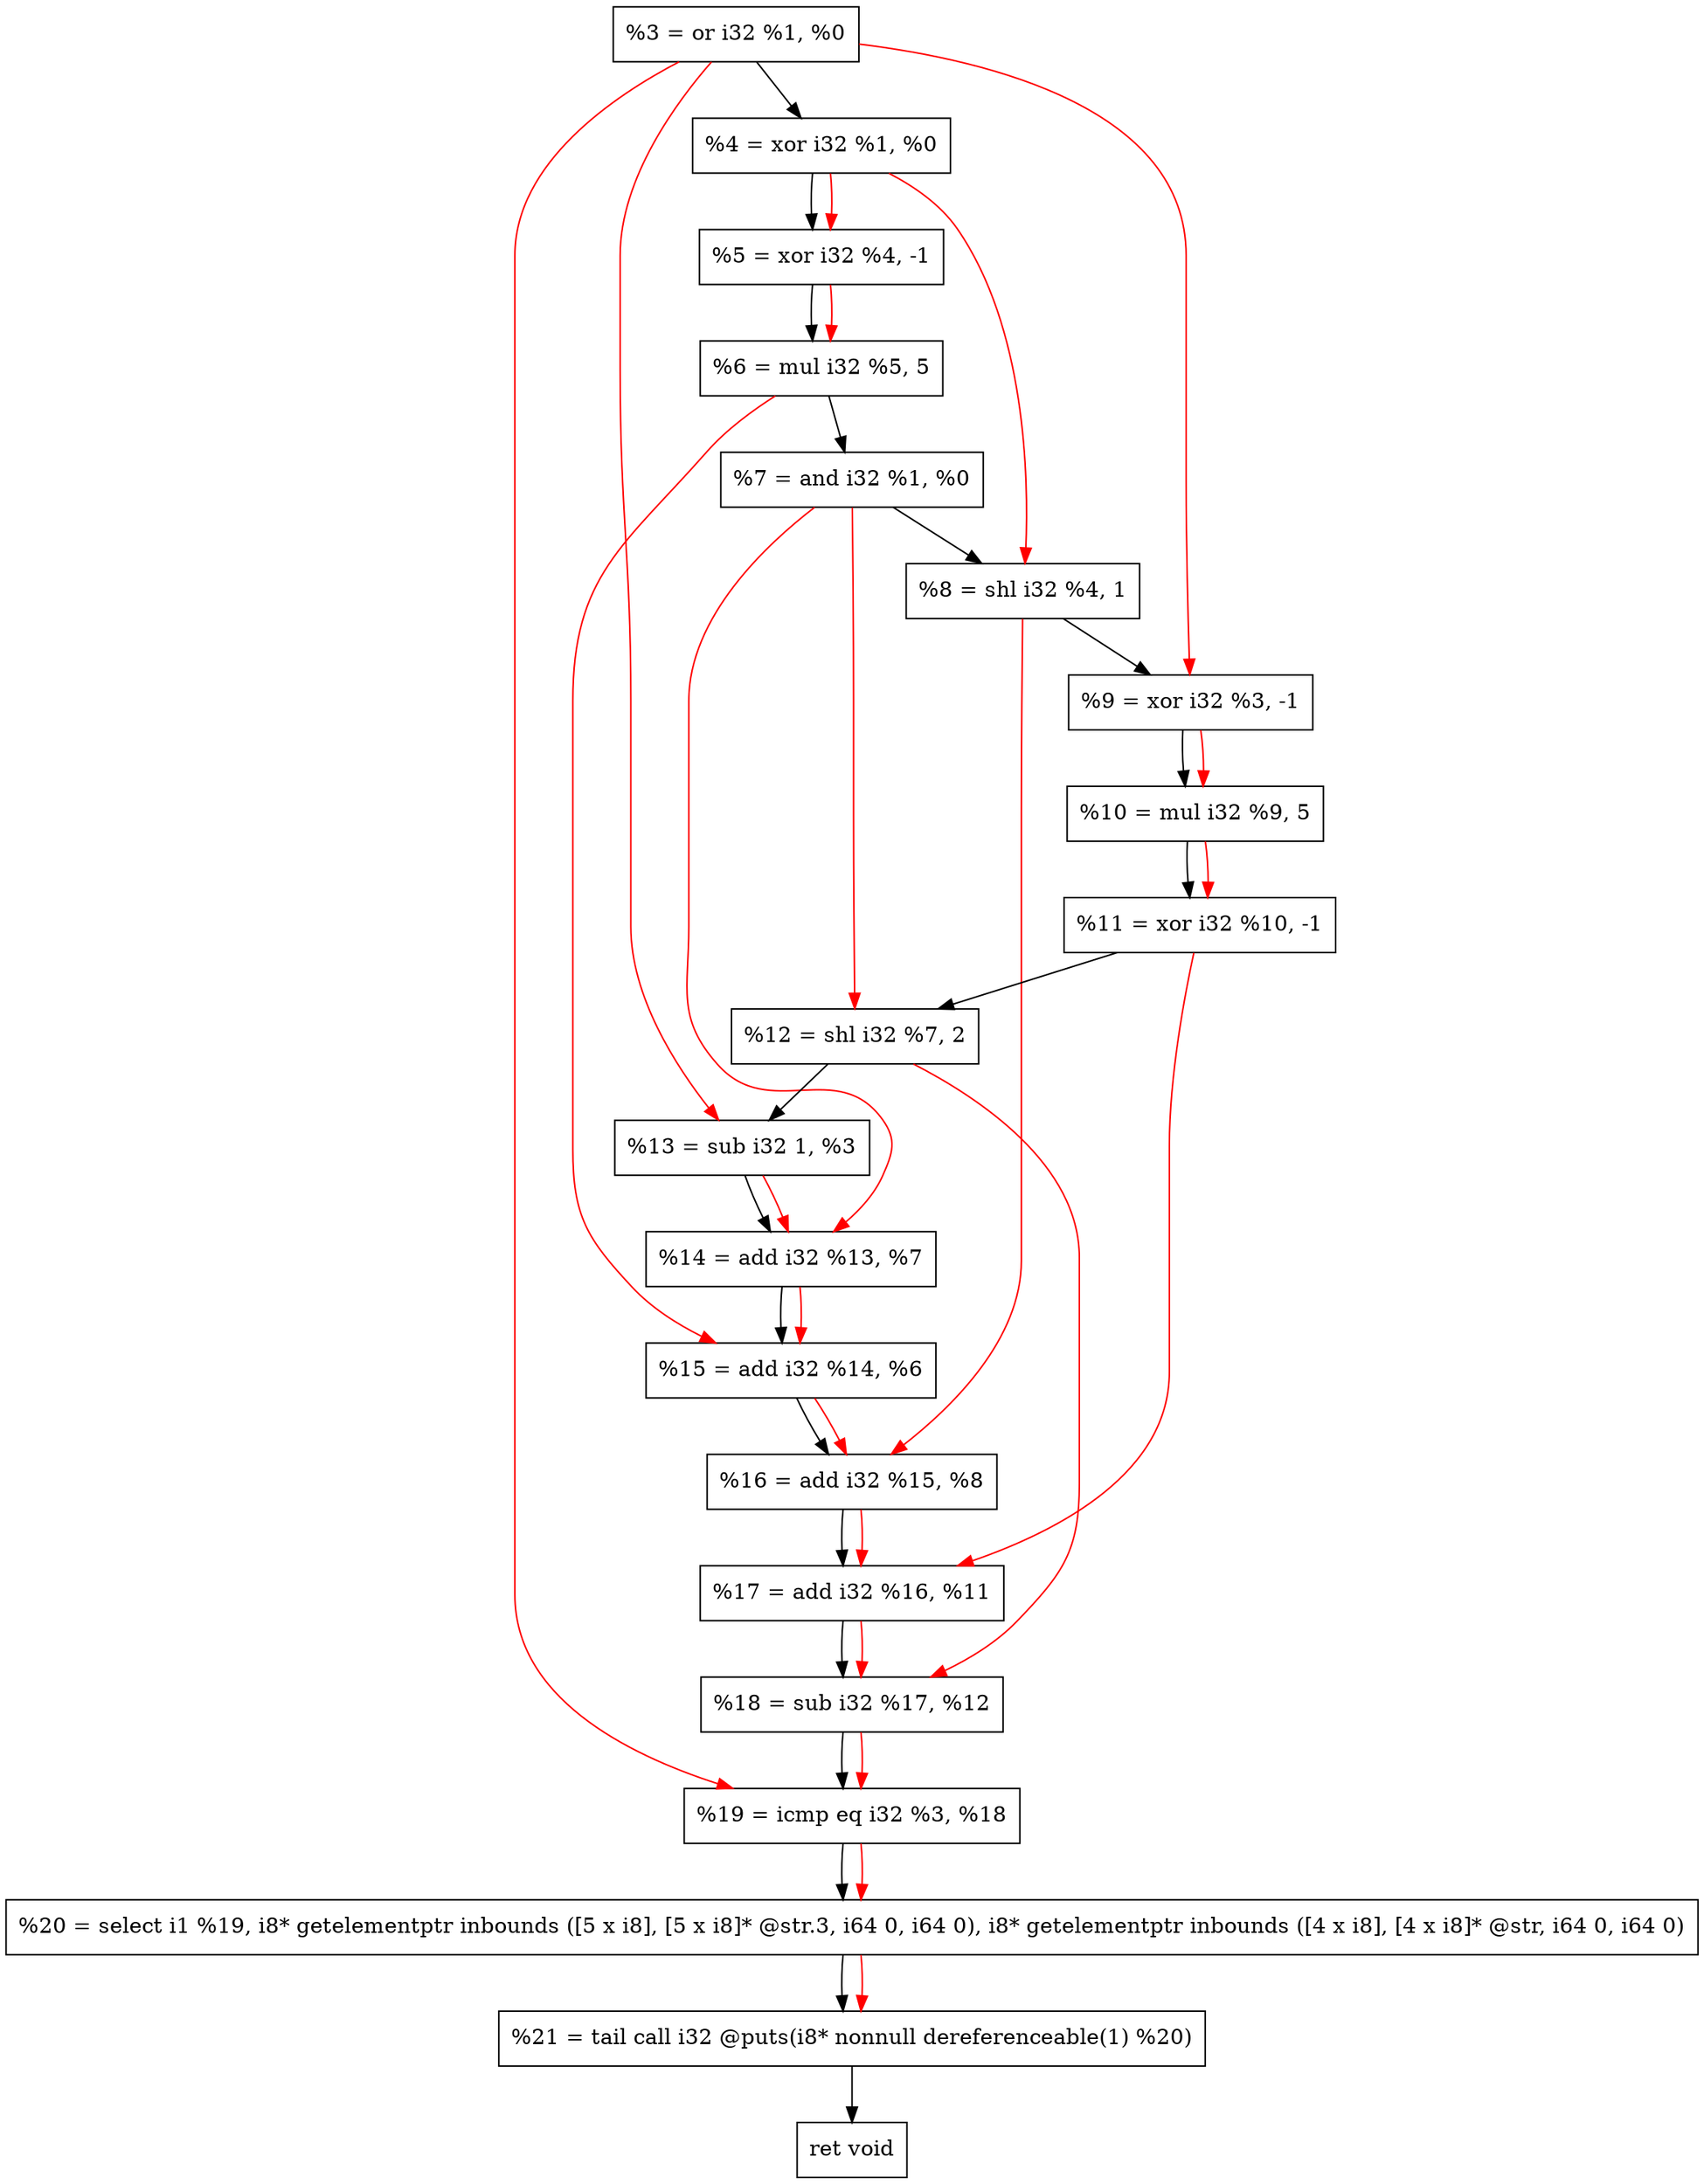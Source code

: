 digraph "DFG for'crackme' function" {
	Node0x1e7f3f0[shape=record, label="  %3 = or i32 %1, %0"];
	Node0x1e7f460[shape=record, label="  %4 = xor i32 %1, %0"];
	Node0x1e7fb30[shape=record, label="  %5 = xor i32 %4, -1"];
	Node0x1e7fbd0[shape=record, label="  %6 = mul i32 %5, 5"];
	Node0x1e7fc40[shape=record, label="  %7 = and i32 %1, %0"];
	Node0x1e7fce0[shape=record, label="  %8 = shl i32 %4, 1"];
	Node0x1e7fd50[shape=record, label="  %9 = xor i32 %3, -1"];
	Node0x1e7fdc0[shape=record, label="  %10 = mul i32 %9, 5"];
	Node0x1e7fe30[shape=record, label="  %11 = xor i32 %10, -1"];
	Node0x1e7fed0[shape=record, label="  %12 = shl i32 %7, 2"];
	Node0x1e7ff40[shape=record, label="  %13 = sub i32 1, %3"];
	Node0x1e7ffb0[shape=record, label="  %14 = add i32 %13, %7"];
	Node0x1e80020[shape=record, label="  %15 = add i32 %14, %6"];
	Node0x1e80090[shape=record, label="  %16 = add i32 %15, %8"];
	Node0x1e80100[shape=record, label="  %17 = add i32 %16, %11"];
	Node0x1e80170[shape=record, label="  %18 = sub i32 %17, %12"];
	Node0x1e801e0[shape=record, label="  %19 = icmp eq i32 %3, %18"];
	Node0x1e20268[shape=record, label="  %20 = select i1 %19, i8* getelementptr inbounds ([5 x i8], [5 x i8]* @str.3, i64 0, i64 0), i8* getelementptr inbounds ([4 x i8], [4 x i8]* @str, i64 0, i64 0)"];
	Node0x1e80680[shape=record, label="  %21 = tail call i32 @puts(i8* nonnull dereferenceable(1) %20)"];
	Node0x1e806d0[shape=record, label="  ret void"];
	Node0x1e7f3f0 -> Node0x1e7f460;
	Node0x1e7f460 -> Node0x1e7fb30;
	Node0x1e7fb30 -> Node0x1e7fbd0;
	Node0x1e7fbd0 -> Node0x1e7fc40;
	Node0x1e7fc40 -> Node0x1e7fce0;
	Node0x1e7fce0 -> Node0x1e7fd50;
	Node0x1e7fd50 -> Node0x1e7fdc0;
	Node0x1e7fdc0 -> Node0x1e7fe30;
	Node0x1e7fe30 -> Node0x1e7fed0;
	Node0x1e7fed0 -> Node0x1e7ff40;
	Node0x1e7ff40 -> Node0x1e7ffb0;
	Node0x1e7ffb0 -> Node0x1e80020;
	Node0x1e80020 -> Node0x1e80090;
	Node0x1e80090 -> Node0x1e80100;
	Node0x1e80100 -> Node0x1e80170;
	Node0x1e80170 -> Node0x1e801e0;
	Node0x1e801e0 -> Node0x1e20268;
	Node0x1e20268 -> Node0x1e80680;
	Node0x1e80680 -> Node0x1e806d0;
edge [color=red]
	Node0x1e7f460 -> Node0x1e7fb30;
	Node0x1e7fb30 -> Node0x1e7fbd0;
	Node0x1e7f460 -> Node0x1e7fce0;
	Node0x1e7f3f0 -> Node0x1e7fd50;
	Node0x1e7fd50 -> Node0x1e7fdc0;
	Node0x1e7fdc0 -> Node0x1e7fe30;
	Node0x1e7fc40 -> Node0x1e7fed0;
	Node0x1e7f3f0 -> Node0x1e7ff40;
	Node0x1e7ff40 -> Node0x1e7ffb0;
	Node0x1e7fc40 -> Node0x1e7ffb0;
	Node0x1e7ffb0 -> Node0x1e80020;
	Node0x1e7fbd0 -> Node0x1e80020;
	Node0x1e80020 -> Node0x1e80090;
	Node0x1e7fce0 -> Node0x1e80090;
	Node0x1e80090 -> Node0x1e80100;
	Node0x1e7fe30 -> Node0x1e80100;
	Node0x1e80100 -> Node0x1e80170;
	Node0x1e7fed0 -> Node0x1e80170;
	Node0x1e7f3f0 -> Node0x1e801e0;
	Node0x1e80170 -> Node0x1e801e0;
	Node0x1e801e0 -> Node0x1e20268;
	Node0x1e20268 -> Node0x1e80680;
}
